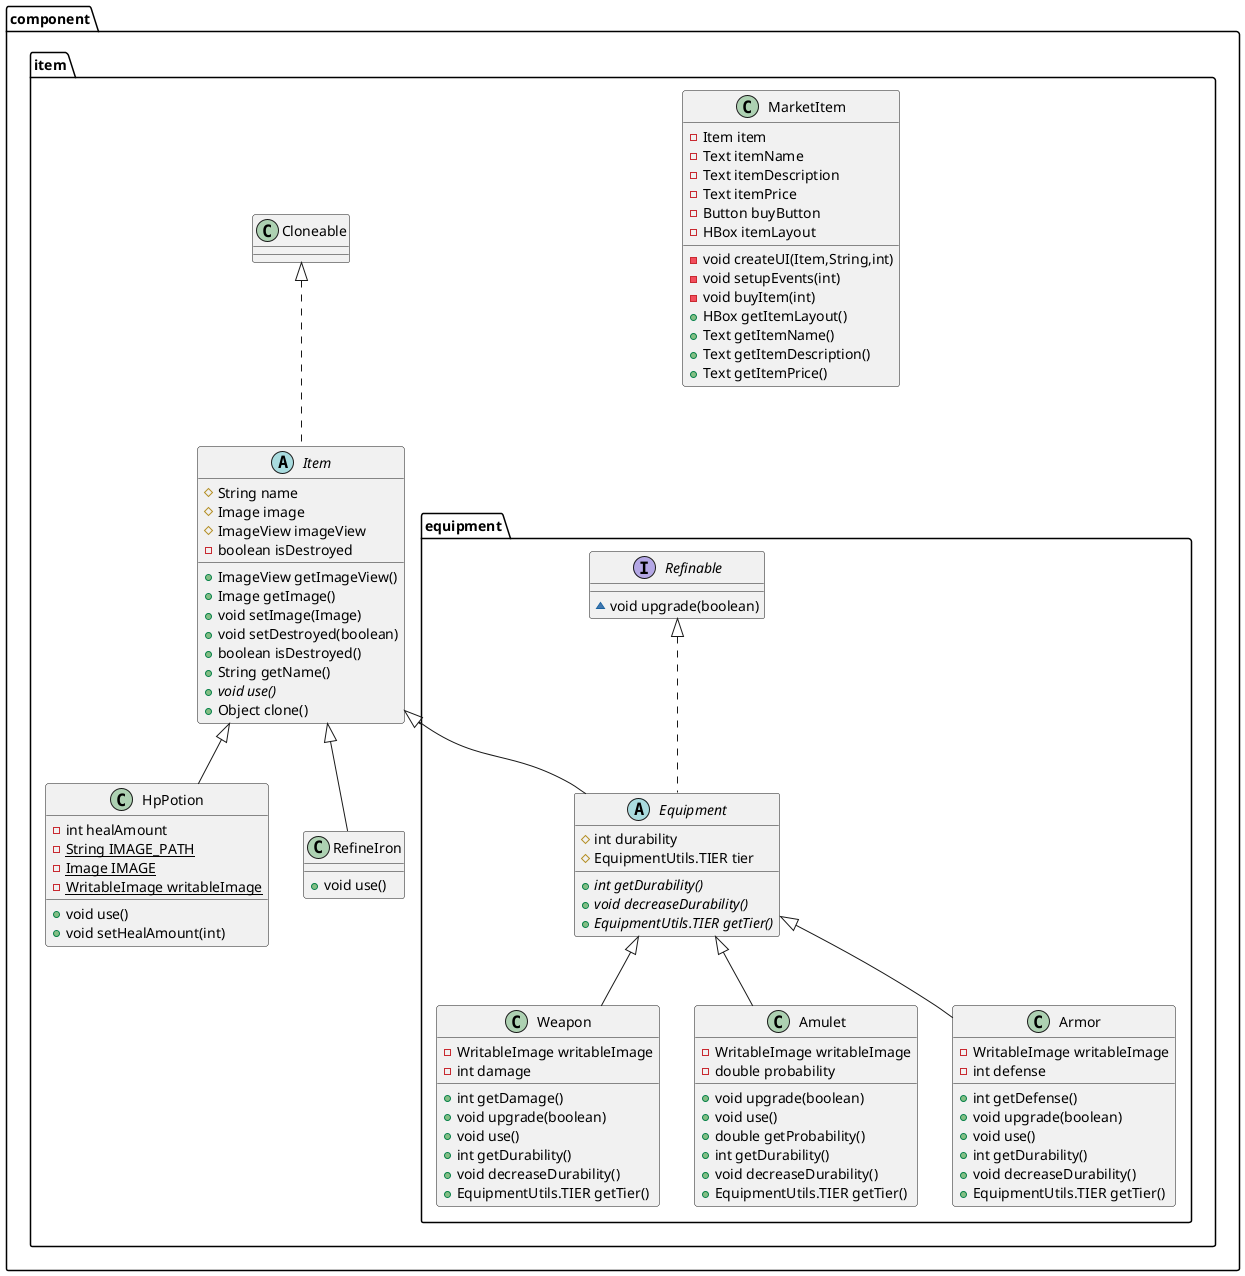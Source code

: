 @startuml
class component.item.HpPotion {
- int healAmount
- {static} String IMAGE_PATH
- {static} Image IMAGE
- {static} WritableImage writableImage
+ void use()
+ void setHealAmount(int)
}


abstract class component.item.Item {
# String name
# Image image
# ImageView imageView
- boolean isDestroyed
+ ImageView getImageView()
+ Image getImage()
+ void setImage(Image)
+ void setDestroyed(boolean)
+ boolean isDestroyed()
+ String getName()
+ {abstract}void use()
+ Object clone()
}


class component.item.equipment.Weapon {
- WritableImage writableImage
- int damage
+ int getDamage()
+ void upgrade(boolean)
+ void use()
+ int getDurability()
+ void decreaseDurability()
+ EquipmentUtils.TIER getTier()
}


class component.item.equipment.Amulet {
- WritableImage writableImage
- double probability
+ void upgrade(boolean)
+ void use()
+ double getProbability()
+ int getDurability()
+ void decreaseDurability()
+ EquipmentUtils.TIER getTier()
}


abstract class component.item.equipment.Equipment {
# int durability
# EquipmentUtils.TIER tier
+ {abstract}int getDurability()
+ {abstract}void decreaseDurability()
+ {abstract}EquipmentUtils.TIER getTier()
}


interface component.item.equipment.Refinable {
~ void upgrade(boolean)
}

class component.item.MarketItem {
- Item item
- Text itemName
- Text itemDescription
- Text itemPrice
- Button buyButton
- HBox itemLayout
- void createUI(Item,String,int)
- void setupEvents(int)
- void buyItem(int)
+ HBox getItemLayout()
+ Text getItemName()
+ Text getItemDescription()
+ Text getItemPrice()
}


class component.item.equipment.Armor {
- WritableImage writableImage
- int defense
+ int getDefense()
+ void upgrade(boolean)
+ void use()
+ int getDurability()
+ void decreaseDurability()
+ EquipmentUtils.TIER getTier()
}


class component.item.RefineIron {
+ void use()
}



component.item.Item <|-- component.item.HpPotion
component.item.Cloneable <|.. component.item.Item
component.item.equipment.Equipment <|-- component.item.equipment.Weapon
component.item.equipment.Equipment <|-- component.item.equipment.Amulet
component.item.equipment.Refinable <|.. component.item.equipment.Equipment
component.item.Item <|-- component.item.equipment.Equipment
component.item.equipment.Equipment <|-- component.item.equipment.Armor
component.item.Item <|-- component.item.RefineIron
@enduml